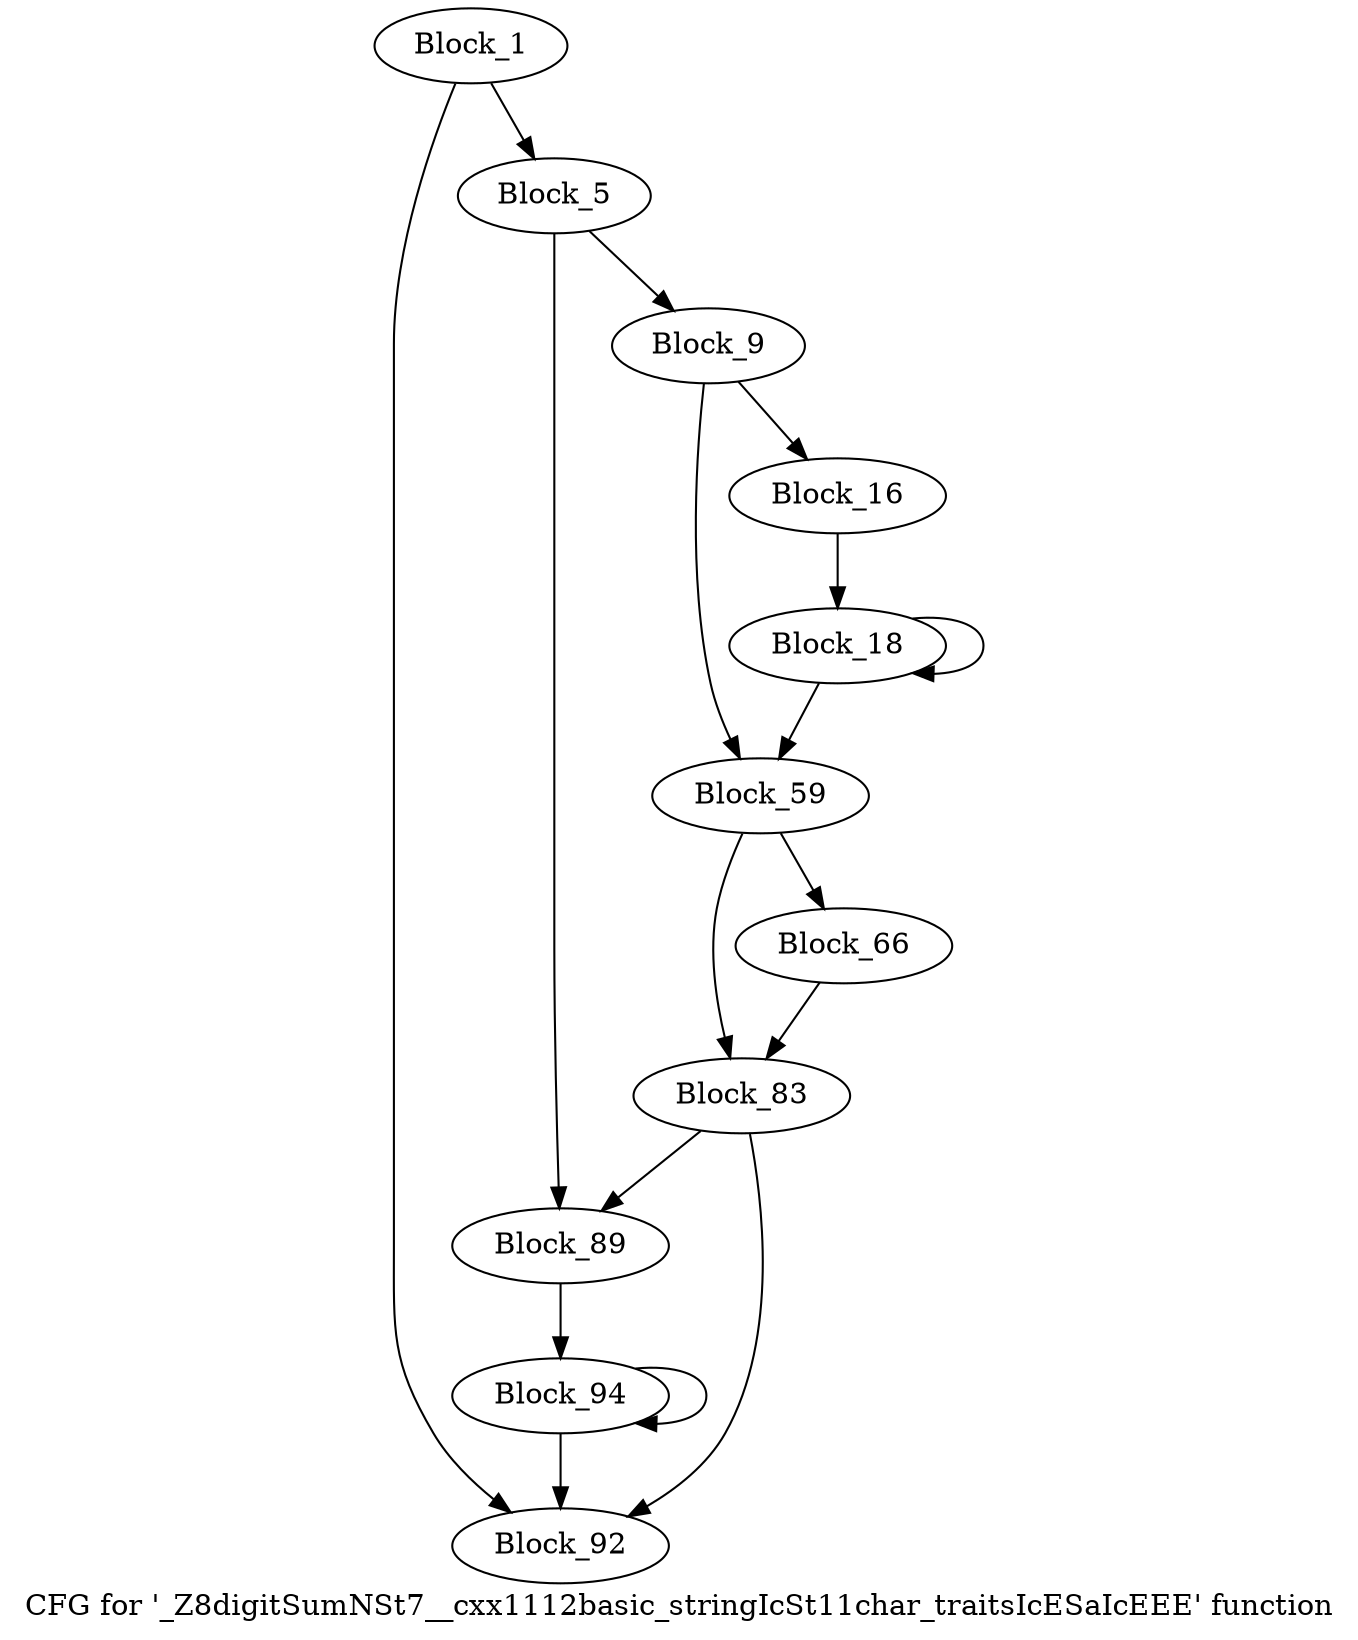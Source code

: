 digraph "CFG for '_Z8digitSumNSt7__cxx1112basic_stringIcSt11char_traitsIcESaIcEEE' function" {
	label="CFG for '_Z8digitSumNSt7__cxx1112basic_stringIcSt11char_traitsIcESaIcEEE' function";

	block_1 [label="Block_1"];
	block_1:s0 -> block_92;
	block_1:s1 -> block_5;
	block_5 [label="Block_5"];
	block_5:s0 -> block_89;
	block_5:s1 -> block_9;
	block_9 [label="Block_9"];
	block_9:s0 -> block_59;
	block_9:s1 -> block_16;
	block_16 [label="Block_16"];
	block_16 -> block_18;
	block_18 [label="Block_18"];
	block_18:s0 -> block_59;
	block_18:s1 -> block_18;
	block_59 [label="Block_59"];
	block_59:s0 -> block_83;
	block_59:s1 -> block_66;
	block_66 [label="Block_66"];
	block_66 -> block_83;
	block_83 [label="Block_83"];
	block_83:s0 -> block_92;
	block_83:s1 -> block_89;
	block_89 [label="Block_89"];
	block_89 -> block_94;
	block_92 [label="Block_92"];
	block_94 [label="Block_94"];
	block_94:s0 -> block_92;
	block_94:s1 -> block_94;
}
